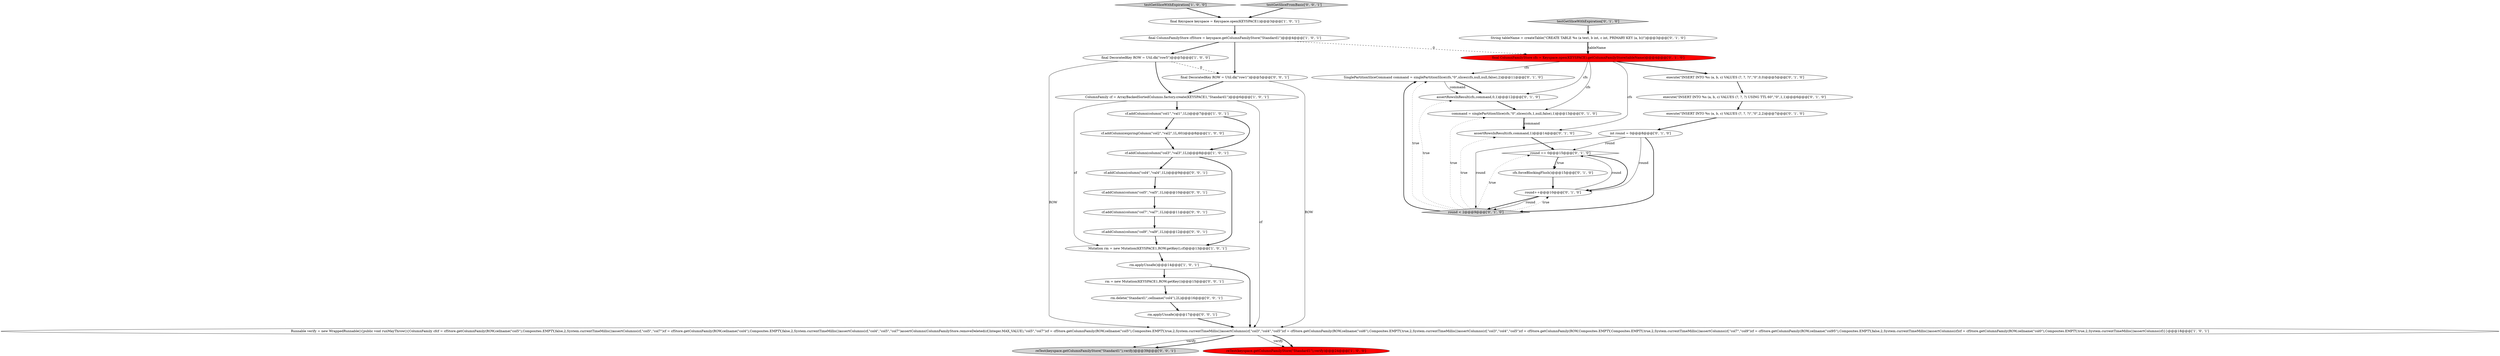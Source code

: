 digraph {
15 [style = filled, label = "SinglePartitionSliceCommand command = singlePartitionSlice(cfs,\"0\",slices(cfs,null,null,false),2)@@@11@@@['0', '1', '0']", fillcolor = white, shape = ellipse image = "AAA0AAABBB2BBB"];
35 [style = filled, label = "cf.addColumn(column(\"col4\",\"val4\",1L))@@@9@@@['0', '0', '1']", fillcolor = white, shape = ellipse image = "AAA0AAABBB3BBB"];
8 [style = filled, label = "cf.addColumn(expiringColumn(\"col2\",\"val2\",1L,60))@@@8@@@['1', '0', '0']", fillcolor = white, shape = ellipse image = "AAA0AAABBB1BBB"];
22 [style = filled, label = "assertRowsInResult(cfs,command,1)@@@14@@@['0', '1', '0']", fillcolor = white, shape = ellipse image = "AAA0AAABBB2BBB"];
11 [style = filled, label = "cf.addColumn(column(\"col1\",\"val1\",1L))@@@7@@@['1', '0', '1']", fillcolor = white, shape = ellipse image = "AAA0AAABBB1BBB"];
2 [style = filled, label = "cf.addColumn(column(\"col3\",\"val3\",1L))@@@8@@@['1', '0', '1']", fillcolor = white, shape = ellipse image = "AAA0AAABBB1BBB"];
12 [style = filled, label = "execute(\"INSERT INTO %s (a, b, c) VALUES (?, ?, ?)\",\"0\",0,0)@@@5@@@['0', '1', '0']", fillcolor = white, shape = ellipse image = "AAA0AAABBB2BBB"];
0 [style = filled, label = "final Keyspace keyspace = Keyspace.open(KEYSPACE1)@@@3@@@['1', '0', '1']", fillcolor = white, shape = ellipse image = "AAA0AAABBB1BBB"];
1 [style = filled, label = "ColumnFamily cf = ArrayBackedSortedColumns.factory.create(KEYSPACE1,\"Standard1\")@@@6@@@['1', '0', '1']", fillcolor = white, shape = ellipse image = "AAA0AAABBB1BBB"];
33 [style = filled, label = "cf.addColumn(column(\"col5\",\"val5\",1L))@@@10@@@['0', '0', '1']", fillcolor = white, shape = ellipse image = "AAA0AAABBB3BBB"];
7 [style = filled, label = "final DecoratedKey ROW = Util.dk(\"row5\")@@@5@@@['1', '0', '0']", fillcolor = white, shape = ellipse image = "AAA0AAABBB1BBB"];
21 [style = filled, label = "int round = 0@@@8@@@['0', '1', '0']", fillcolor = white, shape = ellipse image = "AAA0AAABBB2BBB"];
3 [style = filled, label = "Runnable verify = new WrappedRunnable(){public void runMayThrow(){ColumnFamily cfcf = cfStore.getColumnFamily(ROW,cellname(\"col5\"),Composites.EMPTY,false,2,System.currentTimeMillis())assertColumns(cf,\"col5\",\"col7\")cf = cfStore.getColumnFamily(ROW,cellname(\"col4\"),Composites.EMPTY,false,2,System.currentTimeMillis())assertColumns(cf,\"col4\",\"col5\",\"col7\")assertColumns(ColumnFamilyStore.removeDeleted(cf,Integer.MAX_VALUE),\"col5\",\"col7\")cf = cfStore.getColumnFamily(ROW,cellname(\"col5\"),Composites.EMPTY,true,2,System.currentTimeMillis())assertColumns(cf,\"col3\",\"col4\",\"col5\")cf = cfStore.getColumnFamily(ROW,cellname(\"col6\"),Composites.EMPTY,true,2,System.currentTimeMillis())assertColumns(cf,\"col3\",\"col4\",\"col5\")cf = cfStore.getColumnFamily(ROW,Composites.EMPTY,Composites.EMPTY,true,2,System.currentTimeMillis())assertColumns(cf,\"col7\",\"col9\")cf = cfStore.getColumnFamily(ROW,cellname(\"col95\"),Composites.EMPTY,false,2,System.currentTimeMillis())assertColumns(cf)cf = cfStore.getColumnFamily(ROW,cellname(\"col0\"),Composites.EMPTY,true,2,System.currentTimeMillis())assertColumns(cf)}}@@@18@@@['1', '0', '1']", fillcolor = white, shape = ellipse image = "AAA0AAABBB1BBB"];
9 [style = filled, label = "final ColumnFamilyStore cfStore = keyspace.getColumnFamilyStore(\"Standard1\")@@@4@@@['1', '0', '1']", fillcolor = white, shape = ellipse image = "AAA0AAABBB1BBB"];
20 [style = filled, label = "execute(\"INSERT INTO %s (a, b, c) VALUES (?, ?, ?)\",\"0\",2,2)@@@7@@@['0', '1', '0']", fillcolor = white, shape = ellipse image = "AAA0AAABBB2BBB"];
18 [style = filled, label = "testGetSliceWithExpiration['0', '1', '0']", fillcolor = lightgray, shape = diamond image = "AAA0AAABBB2BBB"];
14 [style = filled, label = "round == 0@@@15@@@['0', '1', '0']", fillcolor = white, shape = diamond image = "AAA0AAABBB2BBB"];
16 [style = filled, label = "execute(\"INSERT INTO %s (a, b, c) VALUES (?, ?, ?) USING TTL 60\",\"0\",1,1)@@@6@@@['0', '1', '0']", fillcolor = white, shape = ellipse image = "AAA0AAABBB2BBB"];
10 [style = filled, label = "Mutation rm = new Mutation(KEYSPACE1,ROW.getKey(),cf)@@@13@@@['1', '0', '1']", fillcolor = white, shape = ellipse image = "AAA0AAABBB1BBB"];
30 [style = filled, label = "cf.addColumn(column(\"col9\",\"val9\",1L))@@@12@@@['0', '0', '1']", fillcolor = white, shape = ellipse image = "AAA0AAABBB3BBB"];
17 [style = filled, label = "command = singlePartitionSlice(cfs,\"0\",slices(cfs,1,null,false),1)@@@13@@@['0', '1', '0']", fillcolor = white, shape = ellipse image = "AAA0AAABBB2BBB"];
4 [style = filled, label = "rm.applyUnsafe()@@@14@@@['1', '0', '1']", fillcolor = white, shape = ellipse image = "AAA0AAABBB1BBB"];
23 [style = filled, label = "round++@@@10@@@['0', '1', '0']", fillcolor = white, shape = ellipse image = "AAA0AAABBB2BBB"];
26 [style = filled, label = "round < 2@@@9@@@['0', '1', '0']", fillcolor = lightgray, shape = diamond image = "AAA0AAABBB2BBB"];
27 [style = filled, label = "reTest(keyspace.getColumnFamilyStore(\"Standard1\"),verify)@@@39@@@['0', '0', '1']", fillcolor = lightgray, shape = ellipse image = "AAA0AAABBB3BBB"];
34 [style = filled, label = "rm = new Mutation(KEYSPACE1,ROW.getKey())@@@15@@@['0', '0', '1']", fillcolor = white, shape = ellipse image = "AAA0AAABBB3BBB"];
6 [style = filled, label = "testGetSliceWithExpiration['1', '0', '0']", fillcolor = lightgray, shape = diamond image = "AAA0AAABBB1BBB"];
29 [style = filled, label = "rm.applyUnsafe()@@@17@@@['0', '0', '1']", fillcolor = white, shape = ellipse image = "AAA0AAABBB3BBB"];
36 [style = filled, label = "final DecoratedKey ROW = Util.dk(\"row1\")@@@5@@@['0', '0', '1']", fillcolor = white, shape = ellipse image = "AAA0AAABBB3BBB"];
32 [style = filled, label = "cf.addColumn(column(\"col7\",\"val7\",1L))@@@11@@@['0', '0', '1']", fillcolor = white, shape = ellipse image = "AAA0AAABBB3BBB"];
31 [style = filled, label = "rm.delete(\"Standard1\",cellname(\"col4\"),2L)@@@16@@@['0', '0', '1']", fillcolor = white, shape = ellipse image = "AAA0AAABBB3BBB"];
13 [style = filled, label = "String tableName = createTable(\"CREATE TABLE %s (a text, b int, c int, PRIMARY KEY (a, b))\")@@@3@@@['0', '1', '0']", fillcolor = white, shape = ellipse image = "AAA0AAABBB2BBB"];
28 [style = filled, label = "testGetSliceFromBasic['0', '0', '1']", fillcolor = lightgray, shape = diamond image = "AAA0AAABBB3BBB"];
24 [style = filled, label = "assertRowsInResult(cfs,command,0,1)@@@12@@@['0', '1', '0']", fillcolor = white, shape = ellipse image = "AAA0AAABBB2BBB"];
19 [style = filled, label = "cfs.forceBlockingFlush()@@@15@@@['0', '1', '0']", fillcolor = white, shape = ellipse image = "AAA0AAABBB2BBB"];
5 [style = filled, label = "reTest(keyspace.getColumnFamilyStore(\"Standard1\"),verify)@@@24@@@['1', '0', '0']", fillcolor = red, shape = ellipse image = "AAA1AAABBB1BBB"];
25 [style = filled, label = "final ColumnFamilyStore cfs = Keyspace.open(KEYSPACE).getColumnFamilyStore(tableName)@@@4@@@['0', '1', '0']", fillcolor = red, shape = ellipse image = "AAA1AAABBB2BBB"];
2->35 [style = bold, label=""];
13->25 [style = bold, label=""];
4->3 [style = bold, label=""];
0->9 [style = bold, label=""];
7->1 [style = bold, label=""];
14->19 [style = dotted, label="true"];
13->25 [style = solid, label="tableName"];
21->26 [style = solid, label="round"];
29->3 [style = bold, label=""];
35->33 [style = bold, label=""];
23->26 [style = bold, label=""];
31->29 [style = bold, label=""];
14->19 [style = bold, label=""];
34->31 [style = bold, label=""];
1->10 [style = solid, label="cf"];
6->0 [style = bold, label=""];
12->16 [style = bold, label=""];
3->5 [style = solid, label="verify"];
25->24 [style = solid, label="cfs"];
26->23 [style = dotted, label="true"];
3->27 [style = solid, label="verify"];
26->22 [style = dotted, label="true"];
9->7 [style = bold, label=""];
2->10 [style = bold, label=""];
17->22 [style = bold, label=""];
32->30 [style = bold, label=""];
36->1 [style = bold, label=""];
11->2 [style = bold, label=""];
7->3 [style = solid, label="ROW"];
21->23 [style = solid, label="round"];
1->11 [style = bold, label=""];
3->27 [style = bold, label=""];
1->3 [style = solid, label="cf"];
36->3 [style = solid, label="ROW"];
20->21 [style = bold, label=""];
28->0 [style = bold, label=""];
21->26 [style = bold, label=""];
25->17 [style = solid, label="cfs"];
3->5 [style = bold, label=""];
25->15 [style = solid, label="cfs"];
14->23 [style = bold, label=""];
8->2 [style = bold, label=""];
21->14 [style = solid, label="round"];
25->12 [style = bold, label=""];
17->22 [style = solid, label="command"];
19->23 [style = bold, label=""];
15->24 [style = bold, label=""];
26->24 [style = dotted, label="true"];
26->17 [style = dotted, label="true"];
26->14 [style = dotted, label="true"];
24->17 [style = bold, label=""];
26->15 [style = bold, label=""];
9->25 [style = dashed, label="0"];
18->13 [style = bold, label=""];
10->4 [style = bold, label=""];
30->10 [style = bold, label=""];
23->26 [style = solid, label="round"];
26->15 [style = dotted, label="true"];
11->8 [style = bold, label=""];
33->32 [style = bold, label=""];
23->14 [style = solid, label="round"];
25->22 [style = solid, label="cfs"];
22->14 [style = bold, label=""];
16->20 [style = bold, label=""];
7->36 [style = dashed, label="0"];
4->34 [style = bold, label=""];
15->24 [style = solid, label="command"];
9->36 [style = bold, label=""];
}

